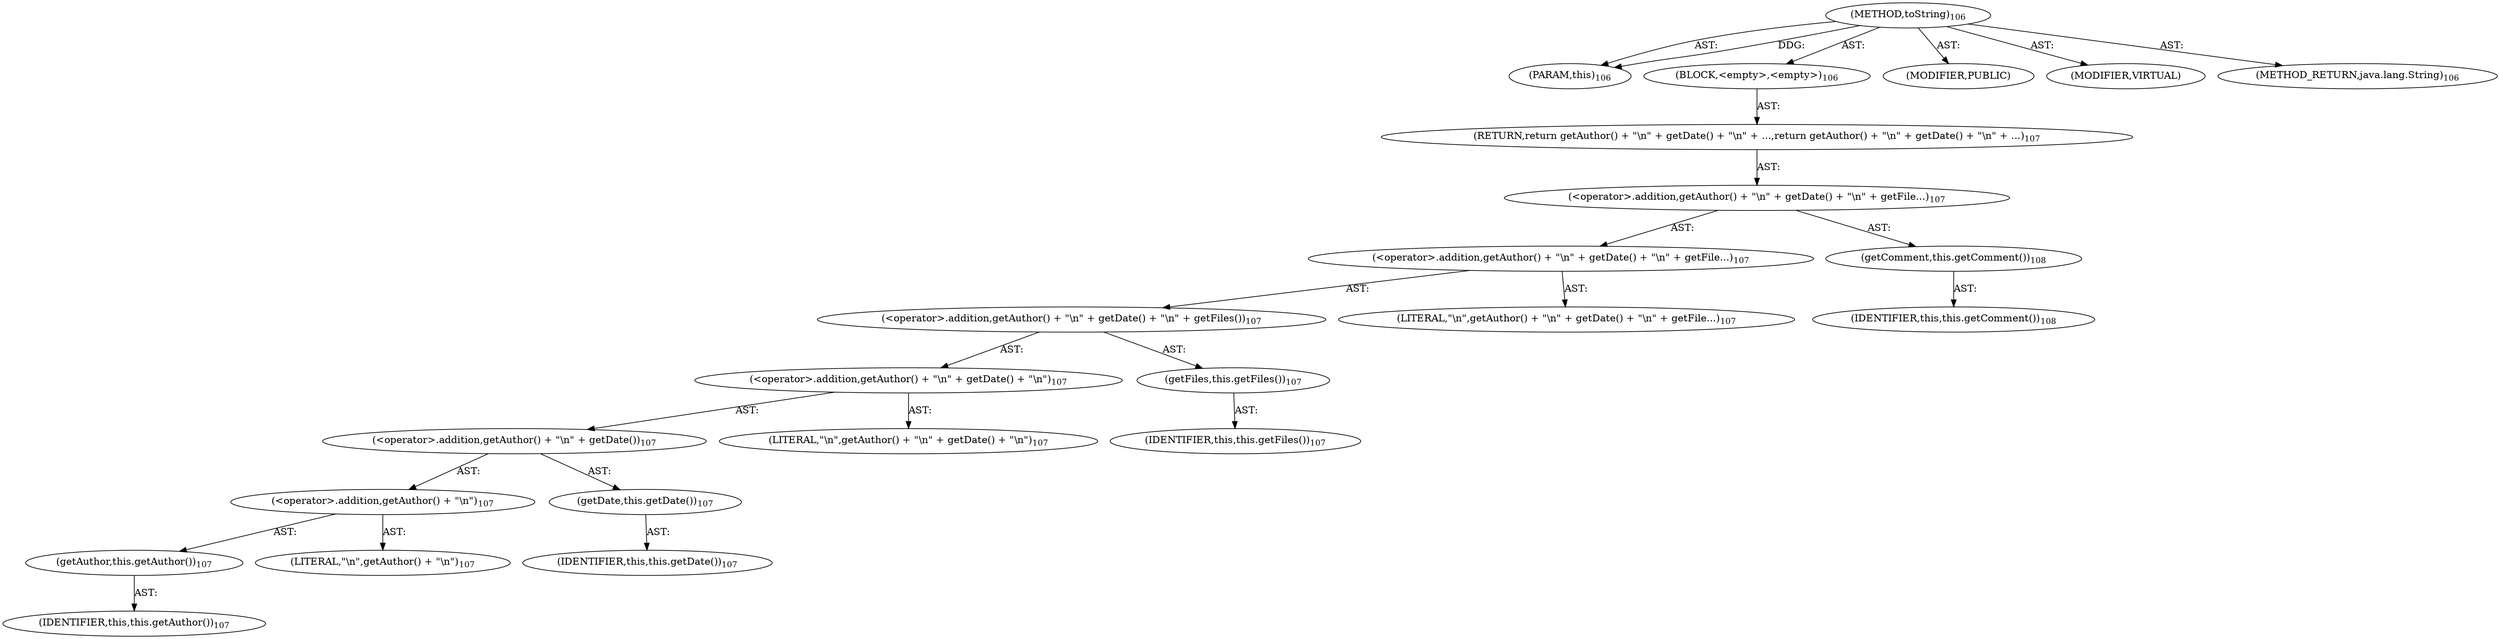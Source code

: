 digraph "toString" {  
"111669149704" [label = <(METHOD,toString)<SUB>106</SUB>> ]
"115964116992" [label = <(PARAM,this)<SUB>106</SUB>> ]
"25769803786" [label = <(BLOCK,&lt;empty&gt;,&lt;empty&gt;)<SUB>106</SUB>> ]
"146028888068" [label = <(RETURN,return getAuthor() + &quot;\n&quot; + getDate() + &quot;\n&quot; + ...,return getAuthor() + &quot;\n&quot; + getDate() + &quot;\n&quot; + ...)<SUB>107</SUB>> ]
"30064771099" [label = <(&lt;operator&gt;.addition,getAuthor() + &quot;\n&quot; + getDate() + &quot;\n&quot; + getFile...)<SUB>107</SUB>> ]
"30064771100" [label = <(&lt;operator&gt;.addition,getAuthor() + &quot;\n&quot; + getDate() + &quot;\n&quot; + getFile...)<SUB>107</SUB>> ]
"30064771101" [label = <(&lt;operator&gt;.addition,getAuthor() + &quot;\n&quot; + getDate() + &quot;\n&quot; + getFiles())<SUB>107</SUB>> ]
"30064771102" [label = <(&lt;operator&gt;.addition,getAuthor() + &quot;\n&quot; + getDate() + &quot;\n&quot;)<SUB>107</SUB>> ]
"30064771103" [label = <(&lt;operator&gt;.addition,getAuthor() + &quot;\n&quot; + getDate())<SUB>107</SUB>> ]
"30064771104" [label = <(&lt;operator&gt;.addition,getAuthor() + &quot;\n&quot;)<SUB>107</SUB>> ]
"30064771105" [label = <(getAuthor,this.getAuthor())<SUB>107</SUB>> ]
"68719476736" [label = <(IDENTIFIER,this,this.getAuthor())<SUB>107</SUB>> ]
"90194313216" [label = <(LITERAL,&quot;\n&quot;,getAuthor() + &quot;\n&quot;)<SUB>107</SUB>> ]
"30064771106" [label = <(getDate,this.getDate())<SUB>107</SUB>> ]
"68719476737" [label = <(IDENTIFIER,this,this.getDate())<SUB>107</SUB>> ]
"90194313217" [label = <(LITERAL,&quot;\n&quot;,getAuthor() + &quot;\n&quot; + getDate() + &quot;\n&quot;)<SUB>107</SUB>> ]
"30064771107" [label = <(getFiles,this.getFiles())<SUB>107</SUB>> ]
"68719476738" [label = <(IDENTIFIER,this,this.getFiles())<SUB>107</SUB>> ]
"90194313218" [label = <(LITERAL,&quot;\n&quot;,getAuthor() + &quot;\n&quot; + getDate() + &quot;\n&quot; + getFile...)<SUB>107</SUB>> ]
"30064771108" [label = <(getComment,this.getComment())<SUB>108</SUB>> ]
"68719476739" [label = <(IDENTIFIER,this,this.getComment())<SUB>108</SUB>> ]
"133143986191" [label = <(MODIFIER,PUBLIC)> ]
"133143986192" [label = <(MODIFIER,VIRTUAL)> ]
"128849018888" [label = <(METHOD_RETURN,java.lang.String)<SUB>106</SUB>> ]
  "111669149704" -> "115964116992"  [ label = "AST: "] 
  "111669149704" -> "25769803786"  [ label = "AST: "] 
  "111669149704" -> "133143986191"  [ label = "AST: "] 
  "111669149704" -> "133143986192"  [ label = "AST: "] 
  "111669149704" -> "128849018888"  [ label = "AST: "] 
  "25769803786" -> "146028888068"  [ label = "AST: "] 
  "146028888068" -> "30064771099"  [ label = "AST: "] 
  "30064771099" -> "30064771100"  [ label = "AST: "] 
  "30064771099" -> "30064771108"  [ label = "AST: "] 
  "30064771100" -> "30064771101"  [ label = "AST: "] 
  "30064771100" -> "90194313218"  [ label = "AST: "] 
  "30064771101" -> "30064771102"  [ label = "AST: "] 
  "30064771101" -> "30064771107"  [ label = "AST: "] 
  "30064771102" -> "30064771103"  [ label = "AST: "] 
  "30064771102" -> "90194313217"  [ label = "AST: "] 
  "30064771103" -> "30064771104"  [ label = "AST: "] 
  "30064771103" -> "30064771106"  [ label = "AST: "] 
  "30064771104" -> "30064771105"  [ label = "AST: "] 
  "30064771104" -> "90194313216"  [ label = "AST: "] 
  "30064771105" -> "68719476736"  [ label = "AST: "] 
  "30064771106" -> "68719476737"  [ label = "AST: "] 
  "30064771107" -> "68719476738"  [ label = "AST: "] 
  "30064771108" -> "68719476739"  [ label = "AST: "] 
  "111669149704" -> "115964116992"  [ label = "DDG: "] 
}
